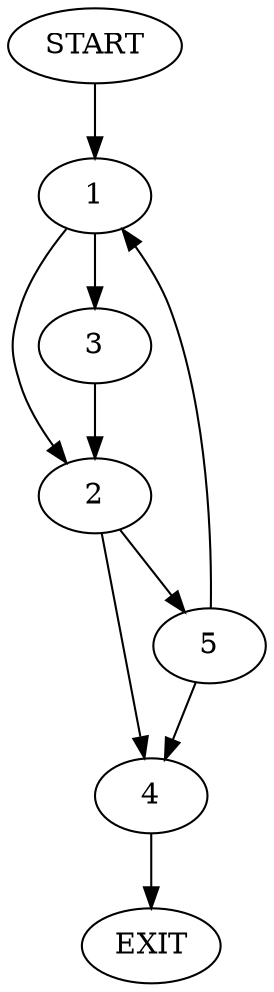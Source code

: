 digraph {
0 [label="START"]
6 [label="EXIT"]
0 -> 1
1 -> 2
1 -> 3
3 -> 2
2 -> 4
2 -> 5
5 -> 1
5 -> 4
4 -> 6
}
